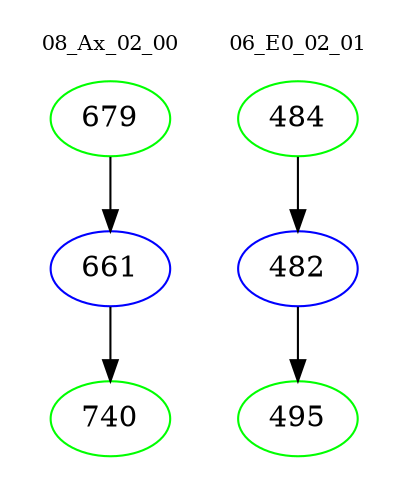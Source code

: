 digraph{
subgraph cluster_0 {
color = white
label = "08_Ax_02_00";
fontsize=10;
T0_679 [label="679", color="green"]
T0_679 -> T0_661 [color="black"]
T0_661 [label="661", color="blue"]
T0_661 -> T0_740 [color="black"]
T0_740 [label="740", color="green"]
}
subgraph cluster_1 {
color = white
label = "06_E0_02_01";
fontsize=10;
T1_484 [label="484", color="green"]
T1_484 -> T1_482 [color="black"]
T1_482 [label="482", color="blue"]
T1_482 -> T1_495 [color="black"]
T1_495 [label="495", color="green"]
}
}
